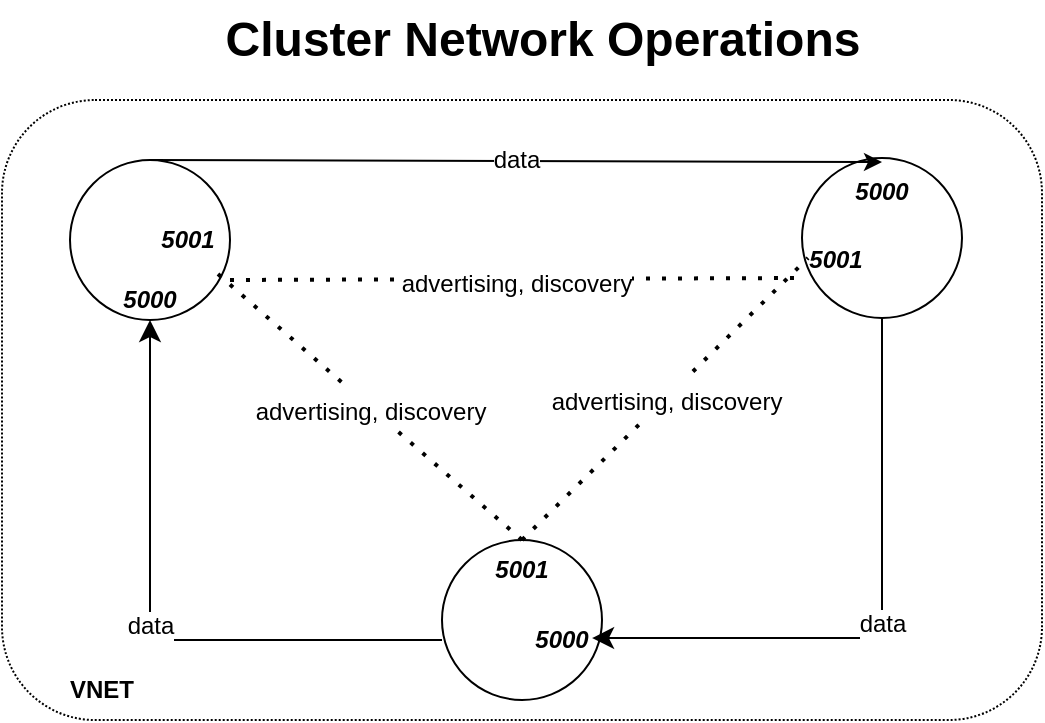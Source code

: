 <mxfile>
    <diagram id="uSg10Wb_gA6GkvGMyhJB" name="Page-1">
        <mxGraphModel dx="2026" dy="1139" grid="1" gridSize="10" guides="1" tooltips="1" connect="1" arrows="1" fold="1" page="1" pageScale="1" pageWidth="850" pageHeight="1100" math="0" shadow="0">
            <root>
                <mxCell id="0"/>
                <mxCell id="1" parent="0"/>
                <mxCell id="6" value="" style="rounded=1;whiteSpace=wrap;html=1;dashed=1;dashPattern=1 1;align=right;" vertex="1" parent="1">
                    <mxGeometry x="160" y="230" width="520" height="310" as="geometry"/>
                </mxCell>
                <mxCell id="2" value="" style="ellipse;whiteSpace=wrap;html=1;aspect=fixed;" vertex="1" parent="1">
                    <mxGeometry x="194" y="260" width="80" height="80" as="geometry"/>
                </mxCell>
                <mxCell id="3" value="" style="ellipse;whiteSpace=wrap;html=1;aspect=fixed;" vertex="1" parent="1">
                    <mxGeometry x="560" y="259" width="80" height="80" as="geometry"/>
                </mxCell>
                <mxCell id="4" value="" style="ellipse;whiteSpace=wrap;html=1;aspect=fixed;" vertex="1" parent="1">
                    <mxGeometry x="380" y="450" width="80" height="80" as="geometry"/>
                </mxCell>
                <mxCell id="12" value="&lt;font style=&quot;font-size: 12px;&quot;&gt;advertising, discovery&lt;/font&gt;" style="endArrow=none;dashed=1;html=1;dashPattern=1 3;strokeWidth=2;fontSize=18;entryX=0.925;entryY=0.713;entryDx=0;entryDy=0;entryPerimeter=0;exitX=0.5;exitY=0;exitDx=0;exitDy=0;" edge="1" parent="1" source="17" target="2">
                    <mxGeometry width="50" height="50" relative="1" as="geometry">
                        <mxPoint x="270" y="480" as="sourcePoint"/>
                        <mxPoint x="320" y="430" as="targetPoint"/>
                    </mxGeometry>
                </mxCell>
                <mxCell id="13" value="&lt;font style=&quot;font-size: 12px;&quot;&gt;advertising, discovery&lt;/font&gt;" style="endArrow=none;dashed=1;html=1;dashPattern=1 3;strokeWidth=2;fontSize=18;entryX=0.038;entryY=0.625;entryDx=0;entryDy=0;exitX=0.5;exitY=0;exitDx=0;exitDy=0;entryPerimeter=0;" edge="1" parent="1" source="17" target="3">
                    <mxGeometry width="50" height="50" relative="1" as="geometry">
                        <mxPoint x="579" y="440" as="sourcePoint"/>
                        <mxPoint x="440" y="296" as="targetPoint"/>
                    </mxGeometry>
                </mxCell>
                <mxCell id="14" value="&lt;font style=&quot;font-size: 12px;&quot;&gt;advertising, discovery&lt;/font&gt;" style="endArrow=none;dashed=1;html=1;dashPattern=1 3;strokeWidth=2;fontSize=18;entryX=0.013;entryY=0.75;entryDx=0;entryDy=0;entryPerimeter=0;exitX=1;exitY=0.75;exitDx=0;exitDy=0;exitPerimeter=0;" edge="1" parent="1" source="2" target="3">
                    <mxGeometry width="50" height="50" relative="1" as="geometry">
                        <mxPoint x="310" y="432.96" as="sourcePoint"/>
                        <mxPoint x="433" y="280.0" as="targetPoint"/>
                    </mxGeometry>
                </mxCell>
                <mxCell id="15" value="&lt;b&gt;&lt;i&gt;5001&lt;/i&gt;&lt;/b&gt;" style="text;html=1;strokeColor=none;fillColor=none;align=center;verticalAlign=middle;whiteSpace=wrap;rounded=0;dashed=1;dashPattern=1 1;fontSize=12;" vertex="1" parent="1">
                    <mxGeometry x="223" y="285" width="60" height="30" as="geometry"/>
                </mxCell>
                <mxCell id="17" value="&lt;b&gt;&lt;i&gt;5001&lt;/i&gt;&lt;/b&gt;" style="text;html=1;strokeColor=none;fillColor=none;align=center;verticalAlign=middle;whiteSpace=wrap;rounded=0;dashed=1;dashPattern=1 1;fontSize=12;" vertex="1" parent="1">
                    <mxGeometry x="390" y="450" width="60" height="30" as="geometry"/>
                </mxCell>
                <mxCell id="18" value="&lt;b&gt;&lt;i&gt;5001&lt;/i&gt;&lt;/b&gt;" style="text;html=1;strokeColor=none;fillColor=none;align=center;verticalAlign=middle;whiteSpace=wrap;rounded=0;dashed=1;dashPattern=1 1;fontSize=12;" vertex="1" parent="1">
                    <mxGeometry x="547" y="295" width="60" height="30" as="geometry"/>
                </mxCell>
                <mxCell id="21" value="data" style="edgeStyle=segmentEdgeStyle;endArrow=classic;html=1;curved=0;rounded=0;endSize=8;startSize=8;fontSize=12;entryX=0.5;entryY=1;entryDx=0;entryDy=0;" edge="1" parent="1" target="2">
                    <mxGeometry width="50" height="50" relative="1" as="geometry">
                        <mxPoint x="380" y="500" as="sourcePoint"/>
                        <mxPoint x="260" y="420" as="targetPoint"/>
                    </mxGeometry>
                </mxCell>
                <mxCell id="22" value="&lt;b&gt;&lt;i&gt;5000&lt;/i&gt;&lt;/b&gt;" style="text;html=1;strokeColor=none;fillColor=none;align=center;verticalAlign=middle;whiteSpace=wrap;rounded=0;dashed=1;dashPattern=1 1;fontSize=12;" vertex="1" parent="1">
                    <mxGeometry x="204" y="315" width="60" height="30" as="geometry"/>
                </mxCell>
                <mxCell id="25" value="&lt;b&gt;&lt;i&gt;5000&lt;/i&gt;&lt;/b&gt;" style="text;html=1;strokeColor=none;fillColor=none;align=center;verticalAlign=middle;whiteSpace=wrap;rounded=0;dashed=1;dashPattern=1 1;fontSize=12;" vertex="1" parent="1">
                    <mxGeometry x="570" y="261" width="60" height="30" as="geometry"/>
                </mxCell>
                <mxCell id="26" value="data" style="endArrow=classic;html=1;fontSize=12;entryX=0.5;entryY=0;entryDx=0;entryDy=0;exitX=0.5;exitY=0;exitDx=0;exitDy=0;" edge="1" parent="1" source="2" target="25">
                    <mxGeometry width="50" height="50" relative="1" as="geometry">
                        <mxPoint x="420" y="300" as="sourcePoint"/>
                        <mxPoint x="470" y="250" as="targetPoint"/>
                    </mxGeometry>
                </mxCell>
                <mxCell id="28" value="data" style="edgeStyle=segmentEdgeStyle;endArrow=classic;html=1;curved=0;rounded=0;endSize=8;startSize=8;fontSize=12;entryX=0.938;entryY=0.613;entryDx=0;entryDy=0;entryPerimeter=0;exitX=0.5;exitY=1;exitDx=0;exitDy=0;" edge="1" parent="1" source="3" target="4">
                    <mxGeometry width="50" height="50" relative="1" as="geometry">
                        <mxPoint x="560" y="500" as="sourcePoint"/>
                        <mxPoint x="610" y="450" as="targetPoint"/>
                        <Array as="points">
                            <mxPoint x="600" y="499"/>
                        </Array>
                    </mxGeometry>
                </mxCell>
                <mxCell id="29" value="&lt;b&gt;&lt;i&gt;5000&lt;/i&gt;&lt;/b&gt;" style="text;html=1;strokeColor=none;fillColor=none;align=center;verticalAlign=middle;whiteSpace=wrap;rounded=0;dashed=1;dashPattern=1 1;fontSize=12;" vertex="1" parent="1">
                    <mxGeometry x="410" y="485" width="60" height="30" as="geometry"/>
                </mxCell>
                <mxCell id="31" value="Cluster Network Operations" style="text;strokeColor=none;fillColor=none;html=1;fontSize=24;fontStyle=1;verticalAlign=middle;align=center;dashed=1;dashPattern=1 1;" vertex="1" parent="1">
                    <mxGeometry x="380" y="180" width="100" height="40" as="geometry"/>
                </mxCell>
                <mxCell id="32" value="&lt;b&gt;VNET&lt;/b&gt;" style="text;html=1;strokeColor=none;fillColor=none;align=center;verticalAlign=middle;whiteSpace=wrap;rounded=0;dashed=1;dashPattern=1 1;fontSize=12;" vertex="1" parent="1">
                    <mxGeometry x="180" y="510" width="60" height="30" as="geometry"/>
                </mxCell>
            </root>
        </mxGraphModel>
    </diagram>
</mxfile>